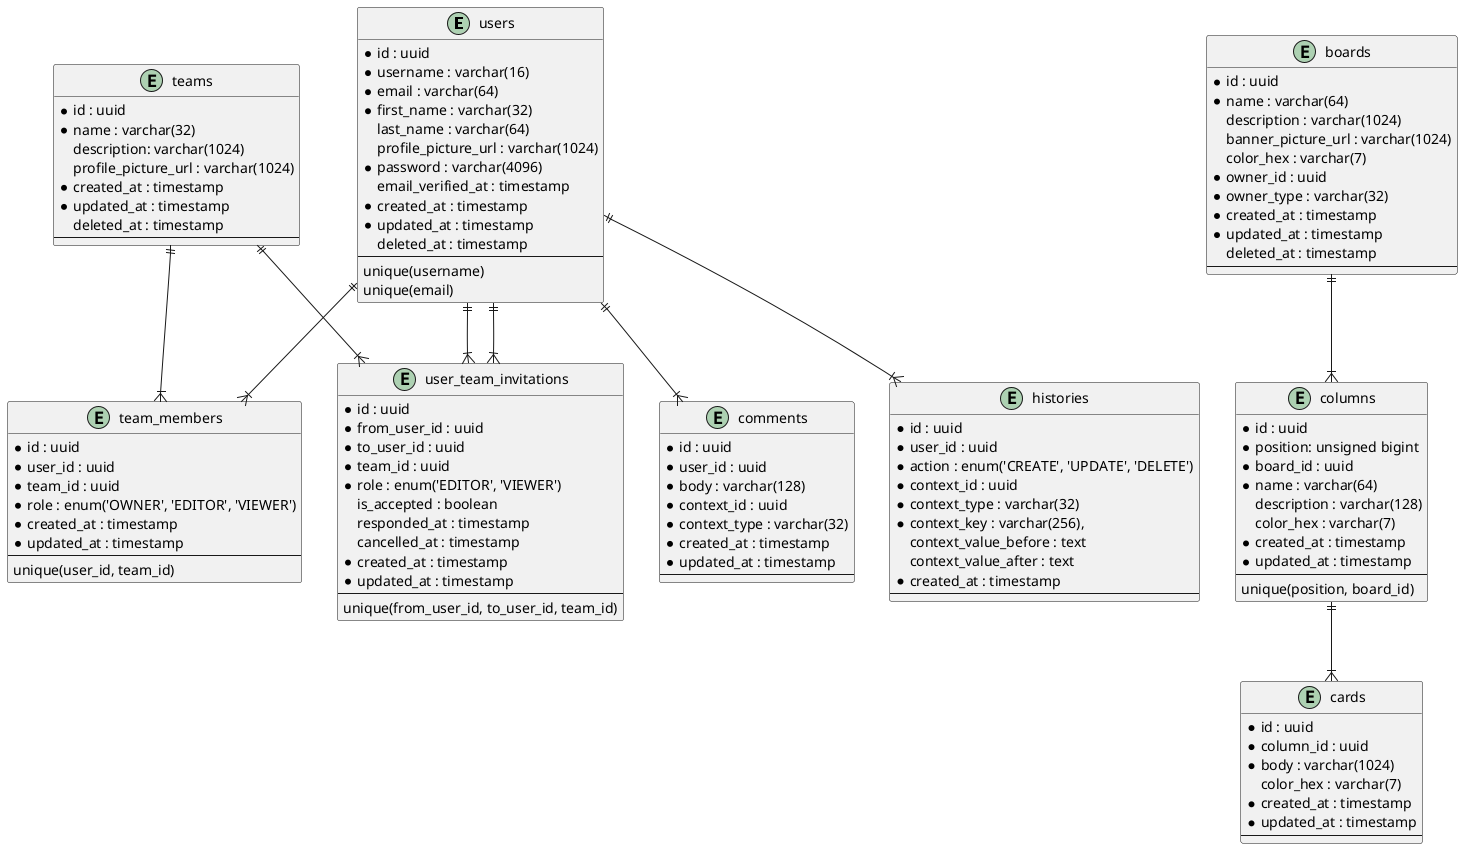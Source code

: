 @startuml Tasque database schema

entity users {
    * id : uuid
    * username : varchar(16)
    * email : varchar(64)
    * first_name : varchar(32)
    last_name : varchar(64)
    profile_picture_url : varchar(1024)
    * password : varchar(4096)
    email_verified_at : timestamp
    * created_at : timestamp
    * updated_at : timestamp
    deleted_at : timestamp
    --
    unique(username)
    unique(email)
}

entity teams {
    * id : uuid
    * name : varchar(32)
    description: varchar(1024)
    profile_picture_url : varchar(1024)
    * created_at : timestamp
    * updated_at : timestamp
    deleted_at : timestamp
    --
}

entity team_members {
    * id : uuid
    * user_id : uuid
    * team_id : uuid
    * role : enum('OWNER', 'EDITOR', 'VIEWER')
    * created_at : timestamp
    * updated_at : timestamp
    --
    unique(user_id, team_id)
}

entity user_team_invitations {
    * id : uuid
    * from_user_id : uuid
    * to_user_id : uuid
    * team_id : uuid
    * role : enum('EDITOR', 'VIEWER')
    is_accepted : boolean
    responded_at : timestamp
    cancelled_at : timestamp
    * created_at : timestamp
    * updated_at : timestamp
    --
    unique(from_user_id, to_user_id, team_id)
}

entity boards {
    * id : uuid
    * name : varchar(64)
    description : varchar(1024)
    banner_picture_url : varchar(1024)
    color_hex : varchar(7)
    * owner_id : uuid
    * owner_type : varchar(32)
    * created_at : timestamp
    * updated_at : timestamp
    deleted_at : timestamp
    --
}

entity columns {
    * id : uuid
    * position: unsigned bigint
    * board_id : uuid
    * name : varchar(64)
    description : varchar(128)
    color_hex : varchar(7)
    * created_at : timestamp
    * updated_at : timestamp
    --
    unique(position, board_id)
}

entity cards {
    * id : uuid
    * column_id : uuid
    * body : varchar(1024)
    color_hex : varchar(7)
    * created_at : timestamp
    * updated_at : timestamp
    --
}

entity comments {
    * id : uuid
    * user_id : uuid
    * body : varchar(128)
    * context_id : uuid
    * context_type : varchar(32)
    * created_at : timestamp
    * updated_at : timestamp
    --
}

entity histories {
    * id : uuid
    * user_id : uuid
    * action : enum('CREATE', 'UPDATE', 'DELETE')
    * context_id : uuid
    * context_type : varchar(32)
    * context_key : varchar(256),
    context_value_before : text
    context_value_after : text
    * created_at : timestamp
    --
}

users ||--|{ team_members
teams ||--|{ team_members
users ||--|{ user_team_invitations
users ||--|{ user_team_invitations
teams ||--|{ user_team_invitations
boards ||--|{ columns
columns ||--|{ cards
users ||--|{ comments
users ||--|{ histories

@enduml